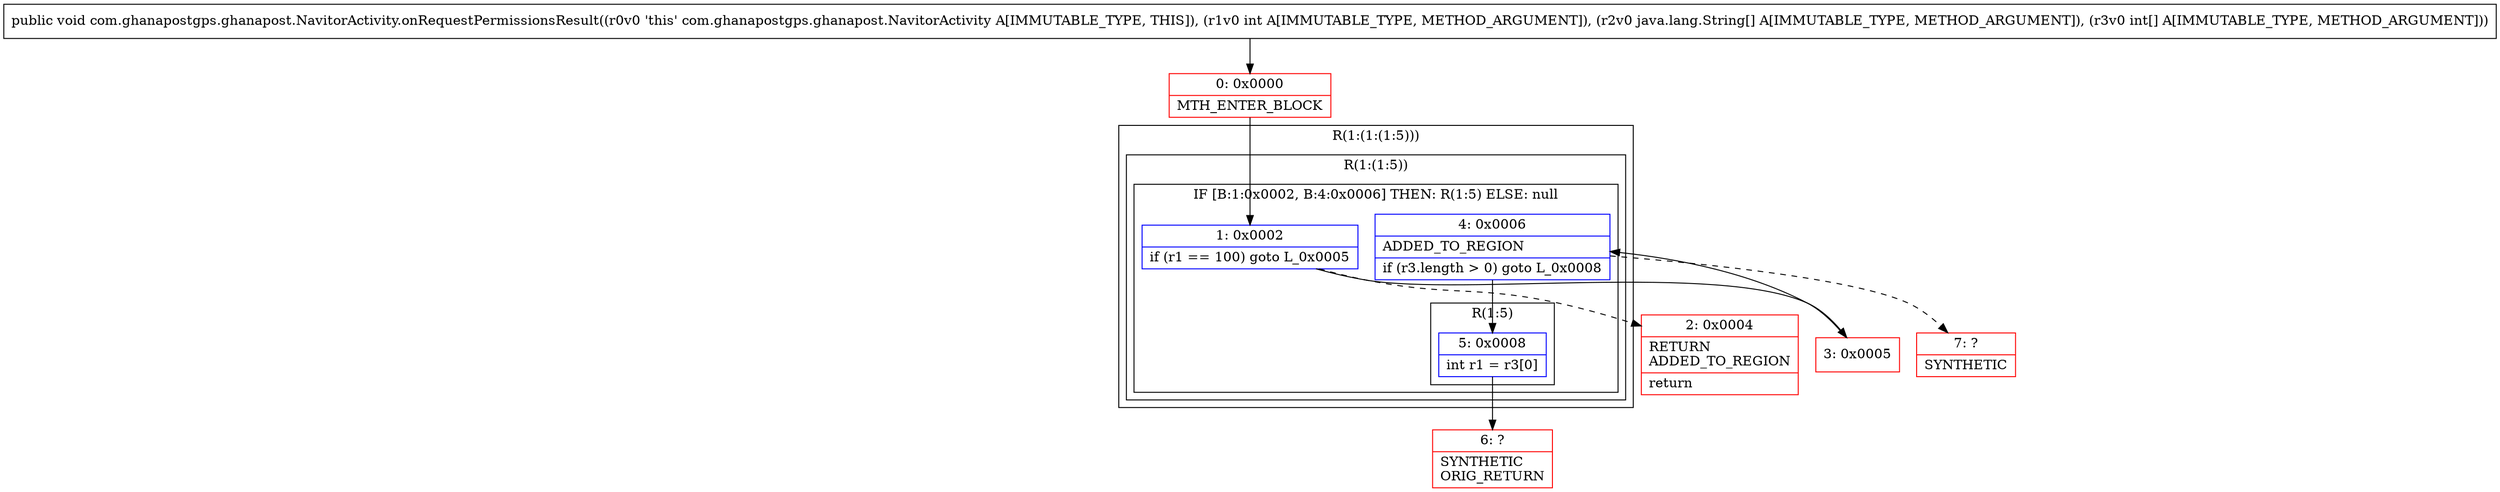 digraph "CFG forcom.ghanapostgps.ghanapost.NavitorActivity.onRequestPermissionsResult(I[Ljava\/lang\/String;[I)V" {
subgraph cluster_Region_286326260 {
label = "R(1:(1:(1:5)))";
node [shape=record,color=blue];
subgraph cluster_Region_1091539684 {
label = "R(1:(1:5))";
node [shape=record,color=blue];
subgraph cluster_IfRegion_399071681 {
label = "IF [B:1:0x0002, B:4:0x0006] THEN: R(1:5) ELSE: null";
node [shape=record,color=blue];
Node_1 [shape=record,label="{1\:\ 0x0002|if (r1 == 100) goto L_0x0005\l}"];
Node_4 [shape=record,label="{4\:\ 0x0006|ADDED_TO_REGION\l|if (r3.length \> 0) goto L_0x0008\l}"];
subgraph cluster_Region_491293778 {
label = "R(1:5)";
node [shape=record,color=blue];
Node_5 [shape=record,label="{5\:\ 0x0008|int r1 = r3[0]\l}"];
}
}
}
}
Node_0 [shape=record,color=red,label="{0\:\ 0x0000|MTH_ENTER_BLOCK\l}"];
Node_2 [shape=record,color=red,label="{2\:\ 0x0004|RETURN\lADDED_TO_REGION\l|return\l}"];
Node_3 [shape=record,color=red,label="{3\:\ 0x0005}"];
Node_6 [shape=record,color=red,label="{6\:\ ?|SYNTHETIC\lORIG_RETURN\l}"];
Node_7 [shape=record,color=red,label="{7\:\ ?|SYNTHETIC\l}"];
MethodNode[shape=record,label="{public void com.ghanapostgps.ghanapost.NavitorActivity.onRequestPermissionsResult((r0v0 'this' com.ghanapostgps.ghanapost.NavitorActivity A[IMMUTABLE_TYPE, THIS]), (r1v0 int A[IMMUTABLE_TYPE, METHOD_ARGUMENT]), (r2v0 java.lang.String[] A[IMMUTABLE_TYPE, METHOD_ARGUMENT]), (r3v0 int[] A[IMMUTABLE_TYPE, METHOD_ARGUMENT])) }"];
MethodNode -> Node_0;
Node_1 -> Node_2[style=dashed];
Node_1 -> Node_3;
Node_4 -> Node_5;
Node_4 -> Node_7[style=dashed];
Node_5 -> Node_6;
Node_0 -> Node_1;
Node_3 -> Node_4;
}

